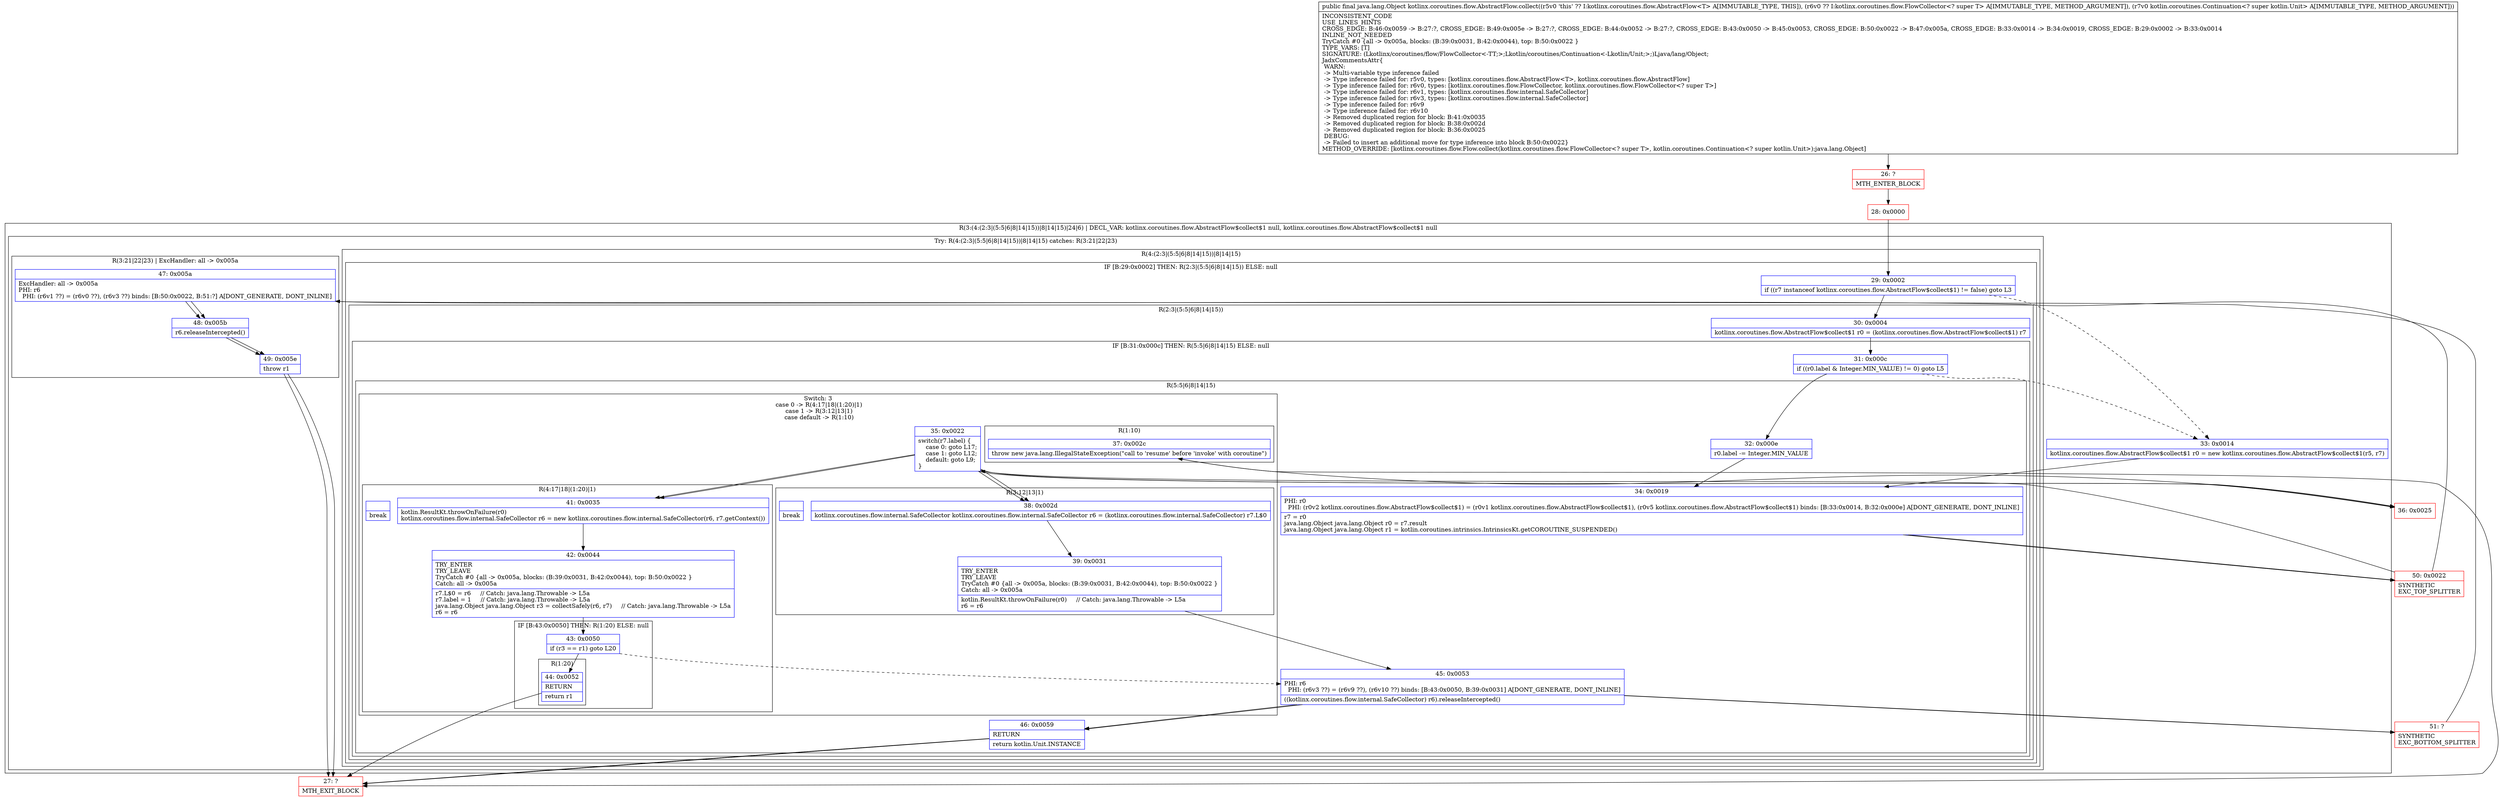 digraph "CFG forkotlinx.coroutines.flow.AbstractFlow.collect(Lkotlinx\/coroutines\/flow\/FlowCollector;Lkotlin\/coroutines\/Continuation;)Ljava\/lang\/Object;" {
subgraph cluster_Region_450750291 {
label = "R(3:(4:(2:3|(5:5|6|8|14|15))|8|14|15)|24|6) | DECL_VAR: kotlinx.coroutines.flow.AbstractFlow$collect$1 null, kotlinx.coroutines.flow.AbstractFlow$collect$1 null\l";
node [shape=record,color=blue];
subgraph cluster_TryCatchRegion_1212017121 {
label = "Try: R(4:(2:3|(5:5|6|8|14|15))|8|14|15) catches: R(3:21|22|23)";
node [shape=record,color=blue];
subgraph cluster_Region_1358049115 {
label = "R(4:(2:3|(5:5|6|8|14|15))|8|14|15)";
node [shape=record,color=blue];
subgraph cluster_IfRegion_2020052356 {
label = "IF [B:29:0x0002] THEN: R(2:3|(5:5|6|8|14|15)) ELSE: null";
node [shape=record,color=blue];
Node_29 [shape=record,label="{29\:\ 0x0002|if ((r7 instanceof kotlinx.coroutines.flow.AbstractFlow$collect$1) != false) goto L3\l}"];
subgraph cluster_Region_1381831692 {
label = "R(2:3|(5:5|6|8|14|15))";
node [shape=record,color=blue];
Node_30 [shape=record,label="{30\:\ 0x0004|kotlinx.coroutines.flow.AbstractFlow$collect$1 r0 = (kotlinx.coroutines.flow.AbstractFlow$collect$1) r7\l}"];
subgraph cluster_IfRegion_541584450 {
label = "IF [B:31:0x000c] THEN: R(5:5|6|8|14|15) ELSE: null";
node [shape=record,color=blue];
Node_31 [shape=record,label="{31\:\ 0x000c|if ((r0.label & Integer.MIN_VALUE) != 0) goto L5\l}"];
subgraph cluster_Region_1879121209 {
label = "R(5:5|6|8|14|15)";
node [shape=record,color=blue];
Node_32 [shape=record,label="{32\:\ 0x000e|r0.label \-= Integer.MIN_VALUE\l}"];
Node_34 [shape=record,label="{34\:\ 0x0019|PHI: r0 \l  PHI: (r0v2 kotlinx.coroutines.flow.AbstractFlow$collect$1) = (r0v1 kotlinx.coroutines.flow.AbstractFlow$collect$1), (r0v5 kotlinx.coroutines.flow.AbstractFlow$collect$1) binds: [B:33:0x0014, B:32:0x000e] A[DONT_GENERATE, DONT_INLINE]\l|r7 = r0\ljava.lang.Object java.lang.Object r0 = r7.result\ljava.lang.Object java.lang.Object r1 = kotlin.coroutines.intrinsics.IntrinsicsKt.getCOROUTINE_SUSPENDED()\l}"];
subgraph cluster_SwitchRegion_1736658382 {
label = "Switch: 3
 case 0 -> R(4:17|18|(1:20)|1)
 case 1 -> R(3:12|13|1)
 case default -> R(1:10)";
node [shape=record,color=blue];
Node_35 [shape=record,label="{35\:\ 0x0022|switch(r7.label) \{\l    case 0: goto L17;\l    case 1: goto L12;\l    default: goto L9;\l\}\l}"];
subgraph cluster_Region_303159570 {
label = "R(4:17|18|(1:20)|1)";
node [shape=record,color=blue];
Node_41 [shape=record,label="{41\:\ 0x0035|kotlin.ResultKt.throwOnFailure(r0)\lkotlinx.coroutines.flow.internal.SafeCollector r6 = new kotlinx.coroutines.flow.internal.SafeCollector(r6, r7.getContext())\l}"];
Node_42 [shape=record,label="{42\:\ 0x0044|TRY_ENTER\lTRY_LEAVE\lTryCatch #0 \{all \-\> 0x005a, blocks: (B:39:0x0031, B:42:0x0044), top: B:50:0x0022 \}\lCatch: all \-\> 0x005a\l|r7.L$0 = r6     \/\/ Catch: java.lang.Throwable \-\> L5a\lr7.label = 1     \/\/ Catch: java.lang.Throwable \-\> L5a\ljava.lang.Object java.lang.Object r3 = collectSafely(r6, r7)     \/\/ Catch: java.lang.Throwable \-\> L5a\lr6 = r6\l}"];
subgraph cluster_IfRegion_769044517 {
label = "IF [B:43:0x0050] THEN: R(1:20) ELSE: null";
node [shape=record,color=blue];
Node_43 [shape=record,label="{43\:\ 0x0050|if (r3 == r1) goto L20\l}"];
subgraph cluster_Region_831727044 {
label = "R(1:20)";
node [shape=record,color=blue];
Node_44 [shape=record,label="{44\:\ 0x0052|RETURN\l|return r1\l}"];
}
}
Node_InsnContainer_127036234 [shape=record,label="{|break\l}"];
}
subgraph cluster_Region_685134376 {
label = "R(3:12|13|1)";
node [shape=record,color=blue];
Node_38 [shape=record,label="{38\:\ 0x002d|kotlinx.coroutines.flow.internal.SafeCollector kotlinx.coroutines.flow.internal.SafeCollector r6 = (kotlinx.coroutines.flow.internal.SafeCollector) r7.L$0\l}"];
Node_39 [shape=record,label="{39\:\ 0x0031|TRY_ENTER\lTRY_LEAVE\lTryCatch #0 \{all \-\> 0x005a, blocks: (B:39:0x0031, B:42:0x0044), top: B:50:0x0022 \}\lCatch: all \-\> 0x005a\l|kotlin.ResultKt.throwOnFailure(r0)     \/\/ Catch: java.lang.Throwable \-\> L5a\lr6 = r6\l}"];
Node_InsnContainer_1180374036 [shape=record,label="{|break\l}"];
}
subgraph cluster_Region_43301622 {
label = "R(1:10)";
node [shape=record,color=blue];
Node_37 [shape=record,label="{37\:\ 0x002c|throw new java.lang.IllegalStateException(\"call to 'resume' before 'invoke' with coroutine\")\l}"];
}
}
Node_45 [shape=record,label="{45\:\ 0x0053|PHI: r6 \l  PHI: (r6v3 ??) = (r6v9 ??), (r6v10 ??) binds: [B:43:0x0050, B:39:0x0031] A[DONT_GENERATE, DONT_INLINE]\l|((kotlinx.coroutines.flow.internal.SafeCollector) r6).releaseIntercepted()\l}"];
Node_46 [shape=record,label="{46\:\ 0x0059|RETURN\l|return kotlin.Unit.INSTANCE\l}"];
}
}
}
}
subgraph cluster_SwitchRegion_1346792158 {
label = "Switch: 0";
node [shape=record,color=blue];
Node_35 [shape=record,label="{35\:\ 0x0022|switch(r7.label) \{\l    case 0: goto L17;\l    case 1: goto L12;\l    default: goto L9;\l\}\l}"];
}
Node_45 [shape=record,label="{45\:\ 0x0053|PHI: r6 \l  PHI: (r6v3 ??) = (r6v9 ??), (r6v10 ??) binds: [B:43:0x0050, B:39:0x0031] A[DONT_GENERATE, DONT_INLINE]\l|((kotlinx.coroutines.flow.internal.SafeCollector) r6).releaseIntercepted()\l}"];
Node_46 [shape=record,label="{46\:\ 0x0059|RETURN\l|return kotlin.Unit.INSTANCE\l}"];
}
subgraph cluster_Region_489583386 {
label = "R(3:21|22|23) | ExcHandler: all \-\> 0x005a\l";
node [shape=record,color=blue];
Node_47 [shape=record,label="{47\:\ 0x005a|ExcHandler: all \-\> 0x005a\lPHI: r6 \l  PHI: (r6v1 ??) = (r6v0 ??), (r6v3 ??) binds: [B:50:0x0022, B:51:?] A[DONT_GENERATE, DONT_INLINE]\l}"];
Node_48 [shape=record,label="{48\:\ 0x005b|r6.releaseIntercepted()\l}"];
Node_49 [shape=record,label="{49\:\ 0x005e|throw r1\l}"];
}
}
Node_33 [shape=record,label="{33\:\ 0x0014|kotlinx.coroutines.flow.AbstractFlow$collect$1 r0 = new kotlinx.coroutines.flow.AbstractFlow$collect$1(r5, r7)\l}"];
Node_34 [shape=record,label="{34\:\ 0x0019|PHI: r0 \l  PHI: (r0v2 kotlinx.coroutines.flow.AbstractFlow$collect$1) = (r0v1 kotlinx.coroutines.flow.AbstractFlow$collect$1), (r0v5 kotlinx.coroutines.flow.AbstractFlow$collect$1) binds: [B:33:0x0014, B:32:0x000e] A[DONT_GENERATE, DONT_INLINE]\l|r7 = r0\ljava.lang.Object java.lang.Object r0 = r7.result\ljava.lang.Object java.lang.Object r1 = kotlin.coroutines.intrinsics.IntrinsicsKt.getCOROUTINE_SUSPENDED()\l}"];
}
subgraph cluster_Region_489583386 {
label = "R(3:21|22|23) | ExcHandler: all \-\> 0x005a\l";
node [shape=record,color=blue];
Node_47 [shape=record,label="{47\:\ 0x005a|ExcHandler: all \-\> 0x005a\lPHI: r6 \l  PHI: (r6v1 ??) = (r6v0 ??), (r6v3 ??) binds: [B:50:0x0022, B:51:?] A[DONT_GENERATE, DONT_INLINE]\l}"];
Node_48 [shape=record,label="{48\:\ 0x005b|r6.releaseIntercepted()\l}"];
Node_49 [shape=record,label="{49\:\ 0x005e|throw r1\l}"];
}
Node_26 [shape=record,color=red,label="{26\:\ ?|MTH_ENTER_BLOCK\l}"];
Node_28 [shape=record,color=red,label="{28\:\ 0x0000}"];
Node_50 [shape=record,color=red,label="{50\:\ 0x0022|SYNTHETIC\lEXC_TOP_SPLITTER\l}"];
Node_36 [shape=record,color=red,label="{36\:\ 0x0025}"];
Node_27 [shape=record,color=red,label="{27\:\ ?|MTH_EXIT_BLOCK\l}"];
Node_51 [shape=record,color=red,label="{51\:\ ?|SYNTHETIC\lEXC_BOTTOM_SPLITTER\l}"];
MethodNode[shape=record,label="{public final java.lang.Object kotlinx.coroutines.flow.AbstractFlow.collect((r5v0 'this' ?? I:kotlinx.coroutines.flow.AbstractFlow\<T\> A[IMMUTABLE_TYPE, THIS]), (r6v0 ?? I:kotlinx.coroutines.flow.FlowCollector\<? super T\> A[IMMUTABLE_TYPE, METHOD_ARGUMENT]), (r7v0 kotlin.coroutines.Continuation\<? super kotlin.Unit\> A[IMMUTABLE_TYPE, METHOD_ARGUMENT]))  | INCONSISTENT_CODE\lUSE_LINES_HINTS\lCROSS_EDGE: B:46:0x0059 \-\> B:27:?, CROSS_EDGE: B:49:0x005e \-\> B:27:?, CROSS_EDGE: B:44:0x0052 \-\> B:27:?, CROSS_EDGE: B:43:0x0050 \-\> B:45:0x0053, CROSS_EDGE: B:50:0x0022 \-\> B:47:0x005a, CROSS_EDGE: B:33:0x0014 \-\> B:34:0x0019, CROSS_EDGE: B:29:0x0002 \-\> B:33:0x0014\lINLINE_NOT_NEEDED\lTryCatch #0 \{all \-\> 0x005a, blocks: (B:39:0x0031, B:42:0x0044), top: B:50:0x0022 \}\lTYPE_VARS: [T]\lSIGNATURE: (Lkotlinx\/coroutines\/flow\/FlowCollector\<\-TT;\>;Lkotlin\/coroutines\/Continuation\<\-Lkotlin\/Unit;\>;)Ljava\/lang\/Object;\lJadxCommentsAttr\{\l WARN: \l \-\> Multi\-variable type inference failed\l \-\> Type inference failed for: r5v0, types: [kotlinx.coroutines.flow.AbstractFlow\<T\>, kotlinx.coroutines.flow.AbstractFlow]\l \-\> Type inference failed for: r6v0, types: [kotlinx.coroutines.flow.FlowCollector, kotlinx.coroutines.flow.FlowCollector\<? super T\>]\l \-\> Type inference failed for: r6v1, types: [kotlinx.coroutines.flow.internal.SafeCollector]\l \-\> Type inference failed for: r6v3, types: [kotlinx.coroutines.flow.internal.SafeCollector]\l \-\> Type inference failed for: r6v9\l \-\> Type inference failed for: r6v10\l \-\> Removed duplicated region for block: B:41:0x0035 \l \-\> Removed duplicated region for block: B:38:0x002d \l \-\> Removed duplicated region for block: B:36:0x0025 \l DEBUG: \l \-\> Failed to insert an additional move for type inference into block B:50:0x0022\}\lMETHOD_OVERRIDE: [kotlinx.coroutines.flow.Flow.collect(kotlinx.coroutines.flow.FlowCollector\<? super T\>, kotlin.coroutines.Continuation\<? super kotlin.Unit\>):java.lang.Object]\l}"];
MethodNode -> Node_26;Node_29 -> Node_30;
Node_29 -> Node_33[style=dashed];
Node_30 -> Node_31;
Node_31 -> Node_32;
Node_31 -> Node_33[style=dashed];
Node_32 -> Node_34;
Node_34 -> Node_50;
Node_35 -> Node_36;
Node_35 -> Node_38;
Node_35 -> Node_41;
Node_41 -> Node_42;
Node_42 -> Node_43;
Node_43 -> Node_44;
Node_43 -> Node_45[style=dashed];
Node_44 -> Node_27;
Node_38 -> Node_39;
Node_39 -> Node_45;
Node_37 -> Node_27;
Node_45 -> Node_46;
Node_45 -> Node_51;
Node_46 -> Node_27;
Node_35 -> Node_36;
Node_35 -> Node_38;
Node_35 -> Node_41;
Node_45 -> Node_46;
Node_45 -> Node_51;
Node_46 -> Node_27;
Node_47 -> Node_48;
Node_48 -> Node_49;
Node_49 -> Node_27;
Node_33 -> Node_34;
Node_34 -> Node_50;
Node_47 -> Node_48;
Node_48 -> Node_49;
Node_49 -> Node_27;
Node_26 -> Node_28;
Node_28 -> Node_29;
Node_50 -> Node_35;
Node_50 -> Node_47;
Node_36 -> Node_37;
Node_51 -> Node_47;
}

